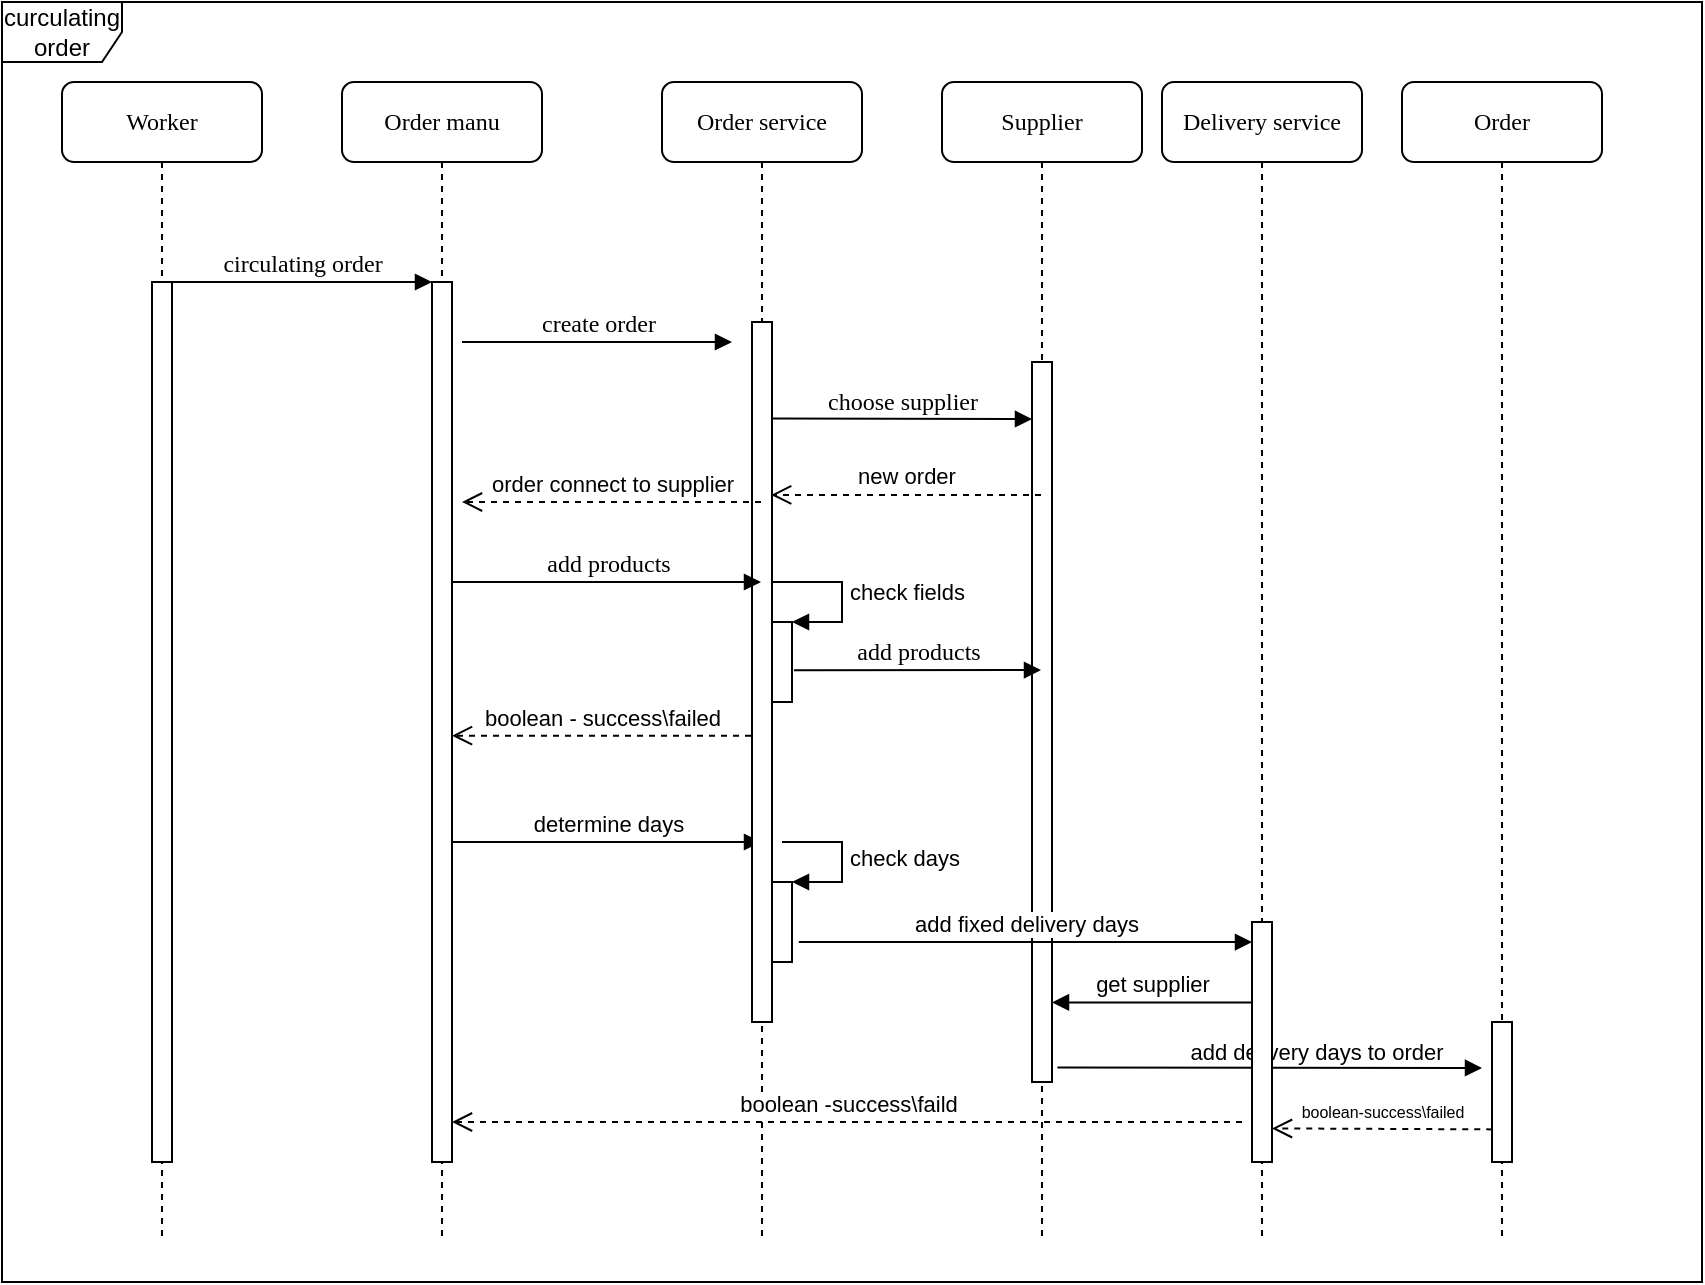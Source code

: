 <mxfile version="16.5.1" type="device"><diagram name="Page-1" id="13e1069c-82ec-6db2-03f1-153e76fe0fe0"><mxGraphModel dx="1497" dy="759" grid="1" gridSize="10" guides="1" tooltips="1" connect="1" arrows="1" fold="1" page="1" pageScale="1" pageWidth="1100" pageHeight="850" background="none" math="0" shadow="0"><root><mxCell id="0"/><mxCell id="1" parent="0"/><mxCell id="5b0o9mIQ_XuzaCtnvYQH-27" value="add delivery days to order" style="html=1;verticalAlign=bottom;endArrow=block;rounded=0;exitX=1.269;exitY=0.98;exitDx=0;exitDy=0;exitPerimeter=0;" edge="1" parent="1" source="7baba1c4bc27f4b0-16"><mxGeometry x="0.217" y="-1" width="80" relative="1" as="geometry"><mxPoint x="704.7" y="620.0" as="sourcePoint"/><mxPoint x="810" y="573" as="targetPoint"/><Array as="points"/><mxPoint as="offset"/></mxGeometry></mxCell><mxCell id="5b0o9mIQ_XuzaCtnvYQH-17" value="curculating order" style="shape=umlFrame;whiteSpace=wrap;html=1;" vertex="1" parent="1"><mxGeometry x="70" y="40" width="850" height="640" as="geometry"/></mxCell><mxCell id="7baba1c4bc27f4b0-2" value="Order manu" style="shape=umlLifeline;perimeter=lifelinePerimeter;whiteSpace=wrap;html=1;container=1;collapsible=0;recursiveResize=0;outlineConnect=0;rounded=1;shadow=0;comic=0;labelBackgroundColor=none;strokeWidth=1;fontFamily=Verdana;fontSize=12;align=center;" parent="1" vertex="1"><mxGeometry x="240" y="80" width="100" height="580" as="geometry"/></mxCell><mxCell id="7baba1c4bc27f4b0-10" value="" style="html=1;points=[];perimeter=orthogonalPerimeter;rounded=0;shadow=0;comic=0;labelBackgroundColor=none;strokeWidth=1;fontFamily=Verdana;fontSize=12;align=center;" parent="7baba1c4bc27f4b0-2" vertex="1"><mxGeometry x="45" y="100" width="10" height="440" as="geometry"/></mxCell><mxCell id="5b0o9mIQ_XuzaCtnvYQH-13" value="determine days" style="html=1;verticalAlign=bottom;endArrow=block;rounded=0;" edge="1" parent="7baba1c4bc27f4b0-2" target="7baba1c4bc27f4b0-3"><mxGeometry width="80" relative="1" as="geometry"><mxPoint x="55" y="380" as="sourcePoint"/><mxPoint x="135" y="380" as="targetPoint"/></mxGeometry></mxCell><mxCell id="7baba1c4bc27f4b0-3" value="Order service" style="shape=umlLifeline;perimeter=lifelinePerimeter;whiteSpace=wrap;html=1;container=1;collapsible=0;recursiveResize=0;outlineConnect=0;rounded=1;shadow=0;comic=0;labelBackgroundColor=none;strokeWidth=1;fontFamily=Verdana;fontSize=12;align=center;" parent="1" vertex="1"><mxGeometry x="400" y="80" width="100" height="580" as="geometry"/></mxCell><mxCell id="7baba1c4bc27f4b0-13" value="" style="html=1;points=[];perimeter=orthogonalPerimeter;rounded=0;shadow=0;comic=0;labelBackgroundColor=none;strokeWidth=1;fontFamily=Verdana;fontSize=12;align=center;" parent="7baba1c4bc27f4b0-3" vertex="1"><mxGeometry x="45" y="120" width="10" height="350" as="geometry"/></mxCell><mxCell id="5b0o9mIQ_XuzaCtnvYQH-7" value="" style="html=1;points=[];perimeter=orthogonalPerimeter;" vertex="1" parent="7baba1c4bc27f4b0-3"><mxGeometry x="55" y="270" width="10" height="40" as="geometry"/></mxCell><mxCell id="5b0o9mIQ_XuzaCtnvYQH-8" value="check fields" style="edgeStyle=orthogonalEdgeStyle;html=1;align=left;spacingLeft=2;endArrow=block;rounded=0;entryX=1;entryY=0;" edge="1" target="5b0o9mIQ_XuzaCtnvYQH-7" parent="7baba1c4bc27f4b0-3" source="7baba1c4bc27f4b0-13"><mxGeometry relative="1" as="geometry"><mxPoint x="60" y="250" as="sourcePoint"/><Array as="points"><mxPoint x="90" y="250"/><mxPoint x="90" y="270"/></Array></mxGeometry></mxCell><mxCell id="5b0o9mIQ_XuzaCtnvYQH-14" value="" style="html=1;points=[];perimeter=orthogonalPerimeter;" vertex="1" parent="7baba1c4bc27f4b0-3"><mxGeometry x="55" y="400" width="10" height="40" as="geometry"/></mxCell><mxCell id="5b0o9mIQ_XuzaCtnvYQH-15" value="check days" style="edgeStyle=orthogonalEdgeStyle;html=1;align=left;spacingLeft=2;endArrow=block;rounded=0;entryX=1;entryY=0;" edge="1" target="5b0o9mIQ_XuzaCtnvYQH-14" parent="7baba1c4bc27f4b0-3"><mxGeometry relative="1" as="geometry"><mxPoint x="60" y="380" as="sourcePoint"/><Array as="points"><mxPoint x="90" y="380"/></Array></mxGeometry></mxCell><mxCell id="7baba1c4bc27f4b0-4" value="Supplier" style="shape=umlLifeline;perimeter=lifelinePerimeter;whiteSpace=wrap;html=1;container=1;collapsible=0;recursiveResize=0;outlineConnect=0;rounded=1;shadow=0;comic=0;labelBackgroundColor=none;strokeWidth=1;fontFamily=Verdana;fontSize=12;align=center;" parent="1" vertex="1"><mxGeometry x="540" y="80" width="100" height="580" as="geometry"/></mxCell><mxCell id="7baba1c4bc27f4b0-8" value="Worker" style="shape=umlLifeline;perimeter=lifelinePerimeter;whiteSpace=wrap;html=1;container=1;collapsible=0;recursiveResize=0;outlineConnect=0;rounded=1;shadow=0;comic=0;labelBackgroundColor=none;strokeWidth=1;fontFamily=Verdana;fontSize=12;align=center;" parent="1" vertex="1"><mxGeometry x="100" y="80" width="100" height="580" as="geometry"/></mxCell><mxCell id="7baba1c4bc27f4b0-9" value="" style="html=1;points=[];perimeter=orthogonalPerimeter;rounded=0;shadow=0;comic=0;labelBackgroundColor=none;strokeWidth=1;fontFamily=Verdana;fontSize=12;align=center;" parent="7baba1c4bc27f4b0-8" vertex="1"><mxGeometry x="45" y="100" width="10" height="440" as="geometry"/></mxCell><mxCell id="7baba1c4bc27f4b0-16" value="" style="html=1;points=[];perimeter=orthogonalPerimeter;rounded=0;shadow=0;comic=0;labelBackgroundColor=none;strokeWidth=1;fontFamily=Verdana;fontSize=12;align=center;" parent="1" vertex="1"><mxGeometry x="585" y="220" width="10" height="360" as="geometry"/></mxCell><mxCell id="7baba1c4bc27f4b0-11" value="circulating order" style="html=1;verticalAlign=bottom;endArrow=block;entryX=0;entryY=0;labelBackgroundColor=none;fontFamily=Verdana;fontSize=12;edgeStyle=elbowEdgeStyle;elbow=vertical;" parent="1" source="7baba1c4bc27f4b0-9" target="7baba1c4bc27f4b0-10" edge="1"><mxGeometry relative="1" as="geometry"><mxPoint x="220" y="190" as="sourcePoint"/></mxGeometry></mxCell><mxCell id="7baba1c4bc27f4b0-14" value="choose supplier" style="html=1;verticalAlign=bottom;endArrow=block;labelBackgroundColor=none;fontFamily=Verdana;fontSize=12;edgeStyle=elbowEdgeStyle;elbow=vertical;exitX=0.99;exitY=0.138;exitDx=0;exitDy=0;exitPerimeter=0;" parent="1" source="7baba1c4bc27f4b0-13" target="7baba1c4bc27f4b0-16" edge="1"><mxGeometry x="-0.001" relative="1" as="geometry"><mxPoint x="370" y="200" as="sourcePoint"/><mxPoint as="offset"/></mxGeometry></mxCell><mxCell id="5b0o9mIQ_XuzaCtnvYQH-1" value="new order" style="html=1;verticalAlign=bottom;endArrow=open;dashed=1;endSize=8;rounded=0;entryX=0.957;entryY=0.247;entryDx=0;entryDy=0;entryPerimeter=0;" edge="1" parent="1" source="7baba1c4bc27f4b0-4" target="7baba1c4bc27f4b0-13"><mxGeometry relative="1" as="geometry"><mxPoint x="440" y="350" as="sourcePoint"/><mxPoint x="460" y="270" as="targetPoint"/><Array as="points"/></mxGeometry></mxCell><mxCell id="5b0o9mIQ_XuzaCtnvYQH-2" value="create order" style="html=1;verticalAlign=bottom;endArrow=block;entryX=0;entryY=0;labelBackgroundColor=none;fontFamily=Verdana;fontSize=12;edgeStyle=elbowEdgeStyle;elbow=vertical;" edge="1" parent="1"><mxGeometry relative="1" as="geometry"><mxPoint x="300" y="210" as="sourcePoint"/><mxPoint x="435" y="210" as="targetPoint"/></mxGeometry></mxCell><mxCell id="5b0o9mIQ_XuzaCtnvYQH-3" value="order connect to supplier" style="html=1;verticalAlign=bottom;endArrow=open;dashed=1;endSize=8;rounded=0;" edge="1" parent="1" source="7baba1c4bc27f4b0-3"><mxGeometry relative="1" as="geometry"><mxPoint x="420" y="270" as="sourcePoint"/><mxPoint x="300" y="290" as="targetPoint"/></mxGeometry></mxCell><mxCell id="5b0o9mIQ_XuzaCtnvYQH-6" value="add products" style="html=1;verticalAlign=bottom;endArrow=block;labelBackgroundColor=none;fontFamily=Verdana;fontSize=12;edgeStyle=elbowEdgeStyle;elbow=vertical;" edge="1" parent="1" target="7baba1c4bc27f4b0-3"><mxGeometry relative="1" as="geometry"><mxPoint x="295" y="330" as="sourcePoint"/><mxPoint x="435" y="330" as="targetPoint"/><Array as="points"><mxPoint x="400" y="330"/></Array></mxGeometry></mxCell><mxCell id="5b0o9mIQ_XuzaCtnvYQH-9" value="add products" style="html=1;verticalAlign=bottom;endArrow=block;labelBackgroundColor=none;fontFamily=Verdana;fontSize=12;edgeStyle=elbowEdgeStyle;elbow=vertical;exitX=1.1;exitY=0.602;exitDx=0;exitDy=0;exitPerimeter=0;" edge="1" parent="1" source="5b0o9mIQ_XuzaCtnvYQH-7" target="7baba1c4bc27f4b0-4"><mxGeometry relative="1" as="geometry"><mxPoint x="304.57" y="339.27" as="sourcePoint"/><mxPoint x="459.5" y="339.571" as="targetPoint"/></mxGeometry></mxCell><mxCell id="5b0o9mIQ_XuzaCtnvYQH-10" value="boolean - success\failed" style="html=1;verticalAlign=bottom;endArrow=open;dashed=1;endSize=8;rounded=0;exitX=-0.05;exitY=0.591;exitDx=0;exitDy=0;exitPerimeter=0;" edge="1" parent="1" source="7baba1c4bc27f4b0-13" target="7baba1c4bc27f4b0-10"><mxGeometry relative="1" as="geometry"><mxPoint x="444.6" y="424.0" as="sourcePoint"/><mxPoint x="290.0" y="424.0" as="targetPoint"/></mxGeometry></mxCell><mxCell id="5b0o9mIQ_XuzaCtnvYQH-18" value="Delivery service" style="shape=umlLifeline;perimeter=lifelinePerimeter;whiteSpace=wrap;html=1;container=1;collapsible=0;recursiveResize=0;outlineConnect=0;rounded=1;shadow=0;comic=0;labelBackgroundColor=none;strokeWidth=1;fontFamily=Verdana;fontSize=12;align=center;" vertex="1" parent="1"><mxGeometry x="650" y="80" width="100" height="580" as="geometry"/></mxCell><mxCell id="5b0o9mIQ_XuzaCtnvYQH-19" value="" style="html=1;points=[];perimeter=orthogonalPerimeter;" vertex="1" parent="5b0o9mIQ_XuzaCtnvYQH-18"><mxGeometry x="45" y="420" width="10" height="120" as="geometry"/></mxCell><mxCell id="5b0o9mIQ_XuzaCtnvYQH-20" value="add fixed delivery days" style="html=1;verticalAlign=bottom;endArrow=block;rounded=0;exitX=1.339;exitY=0.751;exitDx=0;exitDy=0;exitPerimeter=0;" edge="1" parent="1" source="5b0o9mIQ_XuzaCtnvYQH-14" target="5b0o9mIQ_XuzaCtnvYQH-19"><mxGeometry width="80" relative="1" as="geometry"><mxPoint x="460" y="530" as="sourcePoint"/><mxPoint x="614.5" y="530" as="targetPoint"/></mxGeometry></mxCell><mxCell id="5b0o9mIQ_XuzaCtnvYQH-21" value="Order" style="shape=umlLifeline;perimeter=lifelinePerimeter;whiteSpace=wrap;html=1;container=1;collapsible=0;recursiveResize=0;outlineConnect=0;rounded=1;shadow=0;comic=0;labelBackgroundColor=none;strokeWidth=1;fontFamily=Verdana;fontSize=12;align=center;" vertex="1" parent="1"><mxGeometry x="770" y="80" width="100" height="580" as="geometry"/></mxCell><mxCell id="5b0o9mIQ_XuzaCtnvYQH-22" value="" style="html=1;points=[];perimeter=orthogonalPerimeter;" vertex="1" parent="5b0o9mIQ_XuzaCtnvYQH-21"><mxGeometry x="45" y="470" width="10" height="70" as="geometry"/></mxCell><mxCell id="5b0o9mIQ_XuzaCtnvYQH-23" value="get supplier" style="html=1;verticalAlign=bottom;endArrow=block;rounded=0;exitX=-0.03;exitY=0.335;exitDx=0;exitDy=0;exitPerimeter=0;" edge="1" parent="1" source="5b0o9mIQ_XuzaCtnvYQH-19" target="7baba1c4bc27f4b0-16"><mxGeometry width="80" relative="1" as="geometry"><mxPoint x="610" y="549.66" as="sourcePoint"/><mxPoint x="690" y="549.66" as="targetPoint"/><Array as="points"/></mxGeometry></mxCell><mxCell id="5b0o9mIQ_XuzaCtnvYQH-28" value="&lt;font style=&quot;font-size: 8px&quot;&gt;boolean-success\failed&lt;/font&gt;" style="html=1;verticalAlign=bottom;endArrow=open;dashed=1;endSize=8;rounded=0;exitX=0.013;exitY=0.767;exitDx=0;exitDy=0;exitPerimeter=0;entryX=1;entryY=0.86;entryDx=0;entryDy=0;entryPerimeter=0;" edge="1" parent="1" source="5b0o9mIQ_XuzaCtnvYQH-22" target="5b0o9mIQ_XuzaCtnvYQH-19"><mxGeometry relative="1" as="geometry"><mxPoint x="650" y="450" as="sourcePoint"/><mxPoint x="570" y="450" as="targetPoint"/></mxGeometry></mxCell><mxCell id="5b0o9mIQ_XuzaCtnvYQH-29" value="boolean -success\faild" style="html=1;verticalAlign=bottom;endArrow=open;dashed=1;endSize=8;rounded=0;" edge="1" parent="1" target="7baba1c4bc27f4b0-10"><mxGeometry relative="1" as="geometry"><mxPoint x="690" y="600" as="sourcePoint"/><mxPoint x="595" y="600.2" as="targetPoint"/></mxGeometry></mxCell></root></mxGraphModel></diagram></mxfile>
